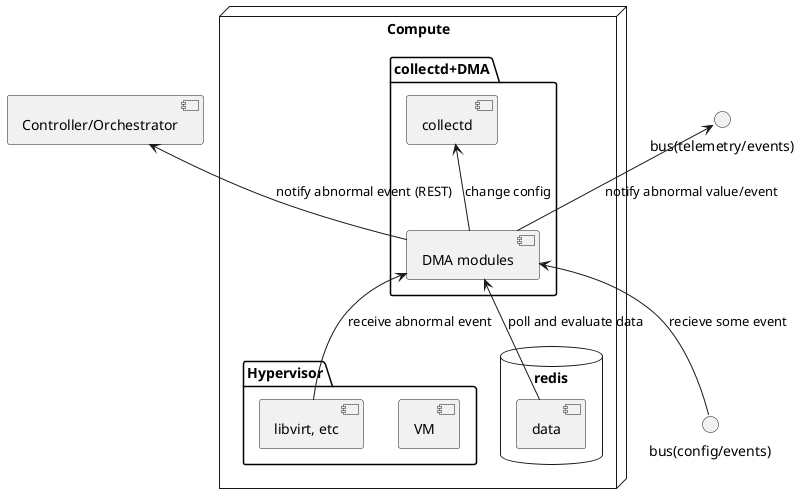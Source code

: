 @startuml abst

[Controller/Orchestrator] as orc

() "bus(config/events)" as bus_config
() "bus(telemetry/events)" as bus_data

node Compute{
    package Hypervisor{
        [VM] as vm
        [libvirt, etc] as libvirt
    }
    package collectd+DMA{
        [collectd] as collectd
        [DMA modules] as dma
    }
    database redis{
        [data] as data
    }

}

bus_config -u-> dma : recieve some event
data -u-> dma : poll and evaluate data
libvirt -u-> dma : receive abnormal event

dma -u-> collectd : change config
dma -u-> bus_data : notify abnormal value/event
dma -u-> orc : notify abnormal event (REST)


@enduml

